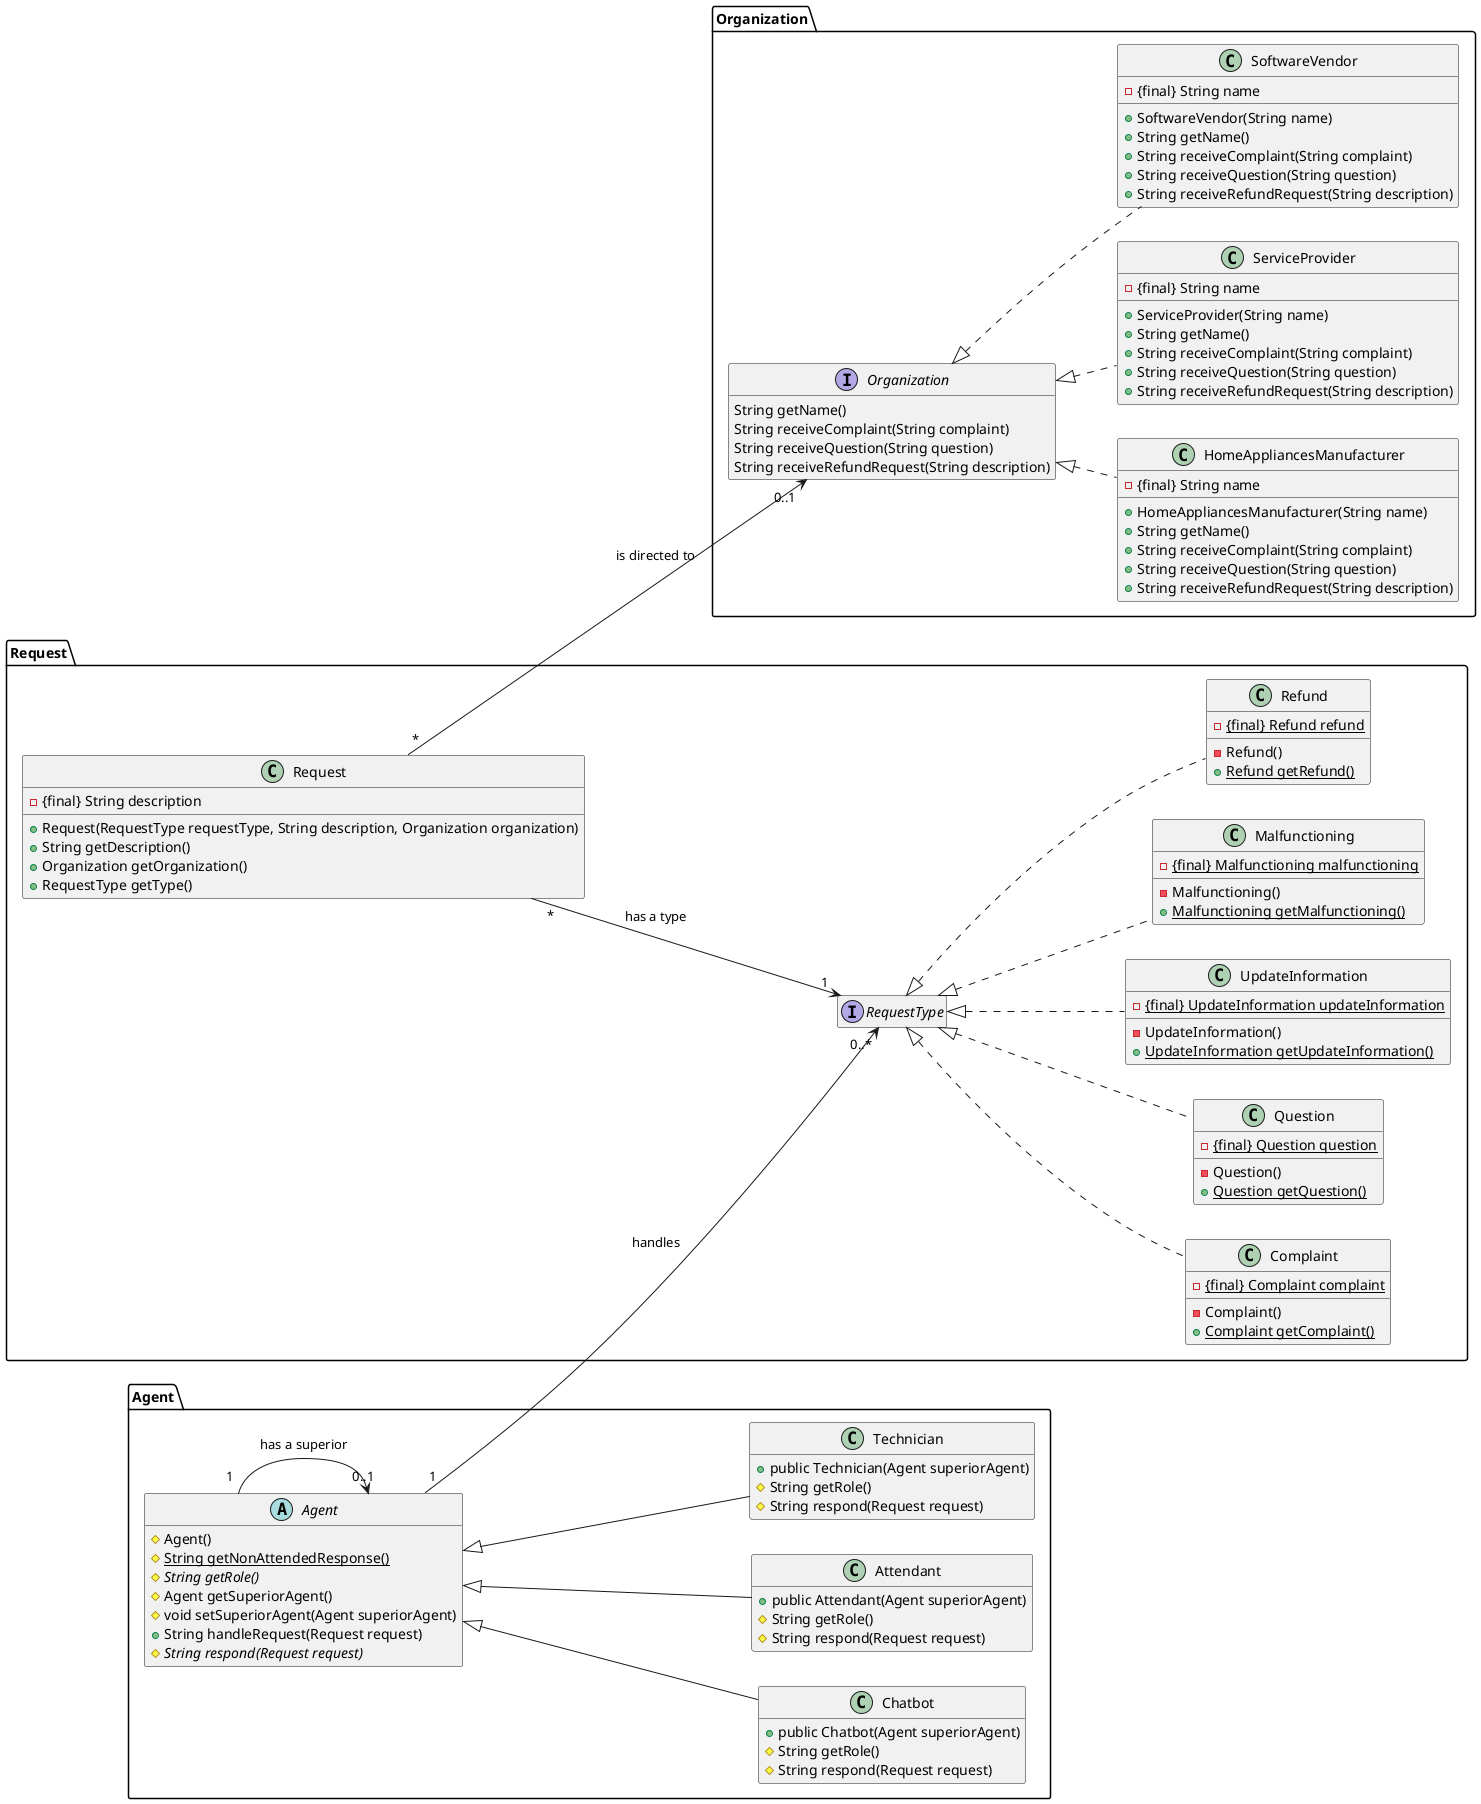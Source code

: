 @startuml
'https://plantuml.com/class-diagram

left to right direction
hide empty members

package organization_package as "Organization" {

    interface Organization {
        String getName()
        String receiveComplaint(String complaint)
        String receiveQuestion(String question)
        String receiveRefundRequest(String description)
    }

    class HomeAppliancesManufacturer implements Organization {
        - {final} String name
        + HomeAppliancesManufacturer(String name)
        + String getName()
        + String receiveComplaint(String complaint)
        + String receiveQuestion(String question)
        + String receiveRefundRequest(String description)
    }

    class ServiceProvider implements Organization {
        - {final} String name
        + ServiceProvider(String name)
        + String getName()
        + String receiveComplaint(String complaint)
        + String receiveQuestion(String question)
        + String receiveRefundRequest(String description)
    }

    class SoftwareVendor implements Organization {
        - {final} String name
        + SoftwareVendor(String name)
        + String getName()
        + String receiveComplaint(String complaint)
        + String receiveQuestion(String question)
        + String receiveRefundRequest(String description)
    }

}

package request_package as "Request" {

    interface RequestType

    class Complaint implements RequestType {
        - {static} {final} Complaint complaint
        - Complaint()
        + {static} Complaint getComplaint()
    }

    class Question implements RequestType {
        - {static} {final} Question question
        - Question()
        + {static} Question getQuestion()
    }

    class UpdateInformation implements RequestType {
        - {static} {final} UpdateInformation updateInformation
        - UpdateInformation()
        + {static} UpdateInformation getUpdateInformation()
    }

    class Malfunctioning implements RequestType {
        - {static} {final} Malfunctioning malfunctioning
        - Malfunctioning()
        + {static} Malfunctioning getMalfunctioning()
    }

    class Refund implements RequestType {
        - {static} {final} Refund refund
        - Refund()
        + {static} Refund getRefund()
    }

    class Request {
        - {final} String description
        + Request(RequestType requestType, String description, Organization organization)
        + String getDescription()
        + Organization getOrganization()
        + RequestType getType()
    }
    Request "*" --> "1" RequestType : has a type
    Request "*" --> "0..1" Organization : is directed to

}

package agent_package as "Agent" {

    abstract class Agent {
        # Agent()
        # {static} String getNonAttendedResponse()
        # {abstract} String getRole()
        # Agent getSuperiorAgent()
        # void setSuperiorAgent(Agent superiorAgent)
        + String handleRequest(Request request)
        # {abstract} String respond(Request request)
    }
    Agent "1" --> "0..1" Agent : has a superior
    Agent "1" --> "0..*" RequestType : handles

    class Chatbot extends Agent {
        + public Chatbot(Agent superiorAgent)
        # String getRole()
        # String respond(Request request)
    }

    class Attendant extends Agent {
        + public Attendant(Agent superiorAgent)
        # String getRole()
        # String respond(Request request)
    }

    class Technician extends Agent {
        + public Technician(Agent superiorAgent)
        # String getRole()
        # String respond(Request request)
    }

}

@enduml
